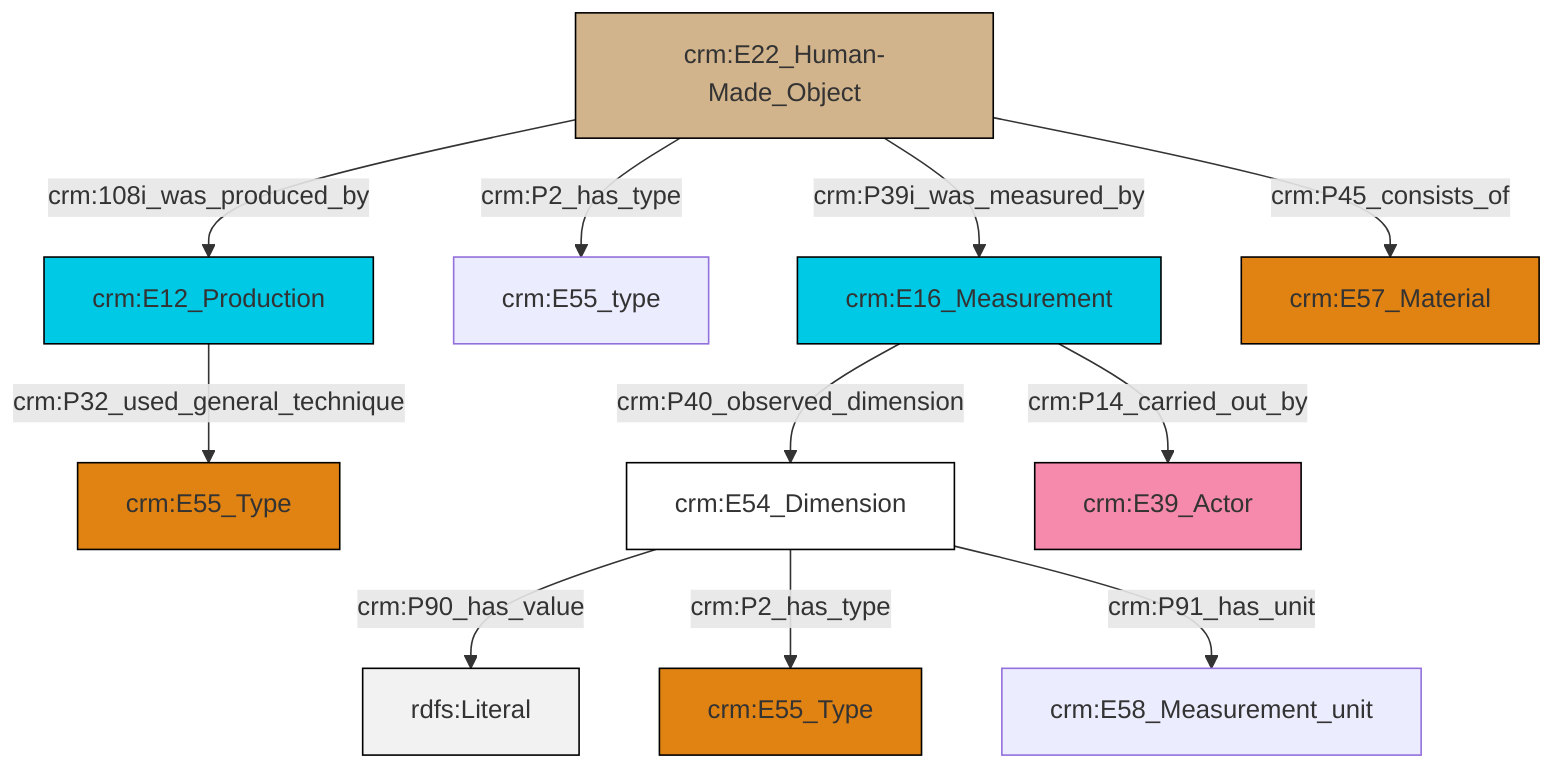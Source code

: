 graph TD
classDef Literal fill:#f2f2f2,stroke:#000000;
classDef CRM_Entity fill:#FFFFFF,stroke:#000000;
classDef Temporal_Entity fill:#00C9E6, stroke:#000000;
classDef Type fill:#E18312, stroke:#000000;
classDef Time-Span fill:#2C9C91, stroke:#000000;
classDef Appellation fill:#FFEB7F, stroke:#000000;
classDef Place fill:#008836, stroke:#000000;
classDef Persistent_Item fill:#B266B2, stroke:#000000;
classDef Conceptual_Object fill:#FFD700, stroke:#000000;
classDef Physical_Thing fill:#D2B48C, stroke:#000000;
classDef Actor fill:#f58aad, stroke:#000000;
classDef PC_Classes fill:#4ce600, stroke:#000000;
classDef Multi fill:#cccccc,stroke:#000000;

2["crm:E22_Human-Made_Object"]:::Physical_Thing -->|crm:108i_was_produced_by| 3["crm:E12_Production"]:::Temporal_Entity
2["crm:E22_Human-Made_Object"]:::Physical_Thing -->|crm:P2_has_type| 0["crm:E55_type"]:::Default
5["crm:E54_Dimension"]:::CRM_Entity -->|crm:P90_has_value| 7[rdfs:Literal]:::Literal
2["crm:E22_Human-Made_Object"]:::Physical_Thing -->|crm:P39i_was_measured_by| 8["crm:E16_Measurement"]:::Temporal_Entity
8["crm:E16_Measurement"]:::Temporal_Entity -->|crm:P40_observed_dimension| 5["crm:E54_Dimension"]:::CRM_Entity
3["crm:E12_Production"]:::Temporal_Entity -->|crm:P32_used_general_technique| 12["crm:E55_Type"]:::Type
2["crm:E22_Human-Made_Object"]:::Physical_Thing -->|crm:P45_consists_of| 9["crm:E57_Material"]:::Type
5["crm:E54_Dimension"]:::CRM_Entity -->|crm:P2_has_type| 14["crm:E55_Type"]:::Type
5["crm:E54_Dimension"]:::CRM_Entity -->|crm:P91_has_unit| 16["crm:E58_Measurement_unit"]:::Default
8["crm:E16_Measurement"]:::Temporal_Entity -->|crm:P14_carried_out_by| 17["crm:E39_Actor"]:::Actor